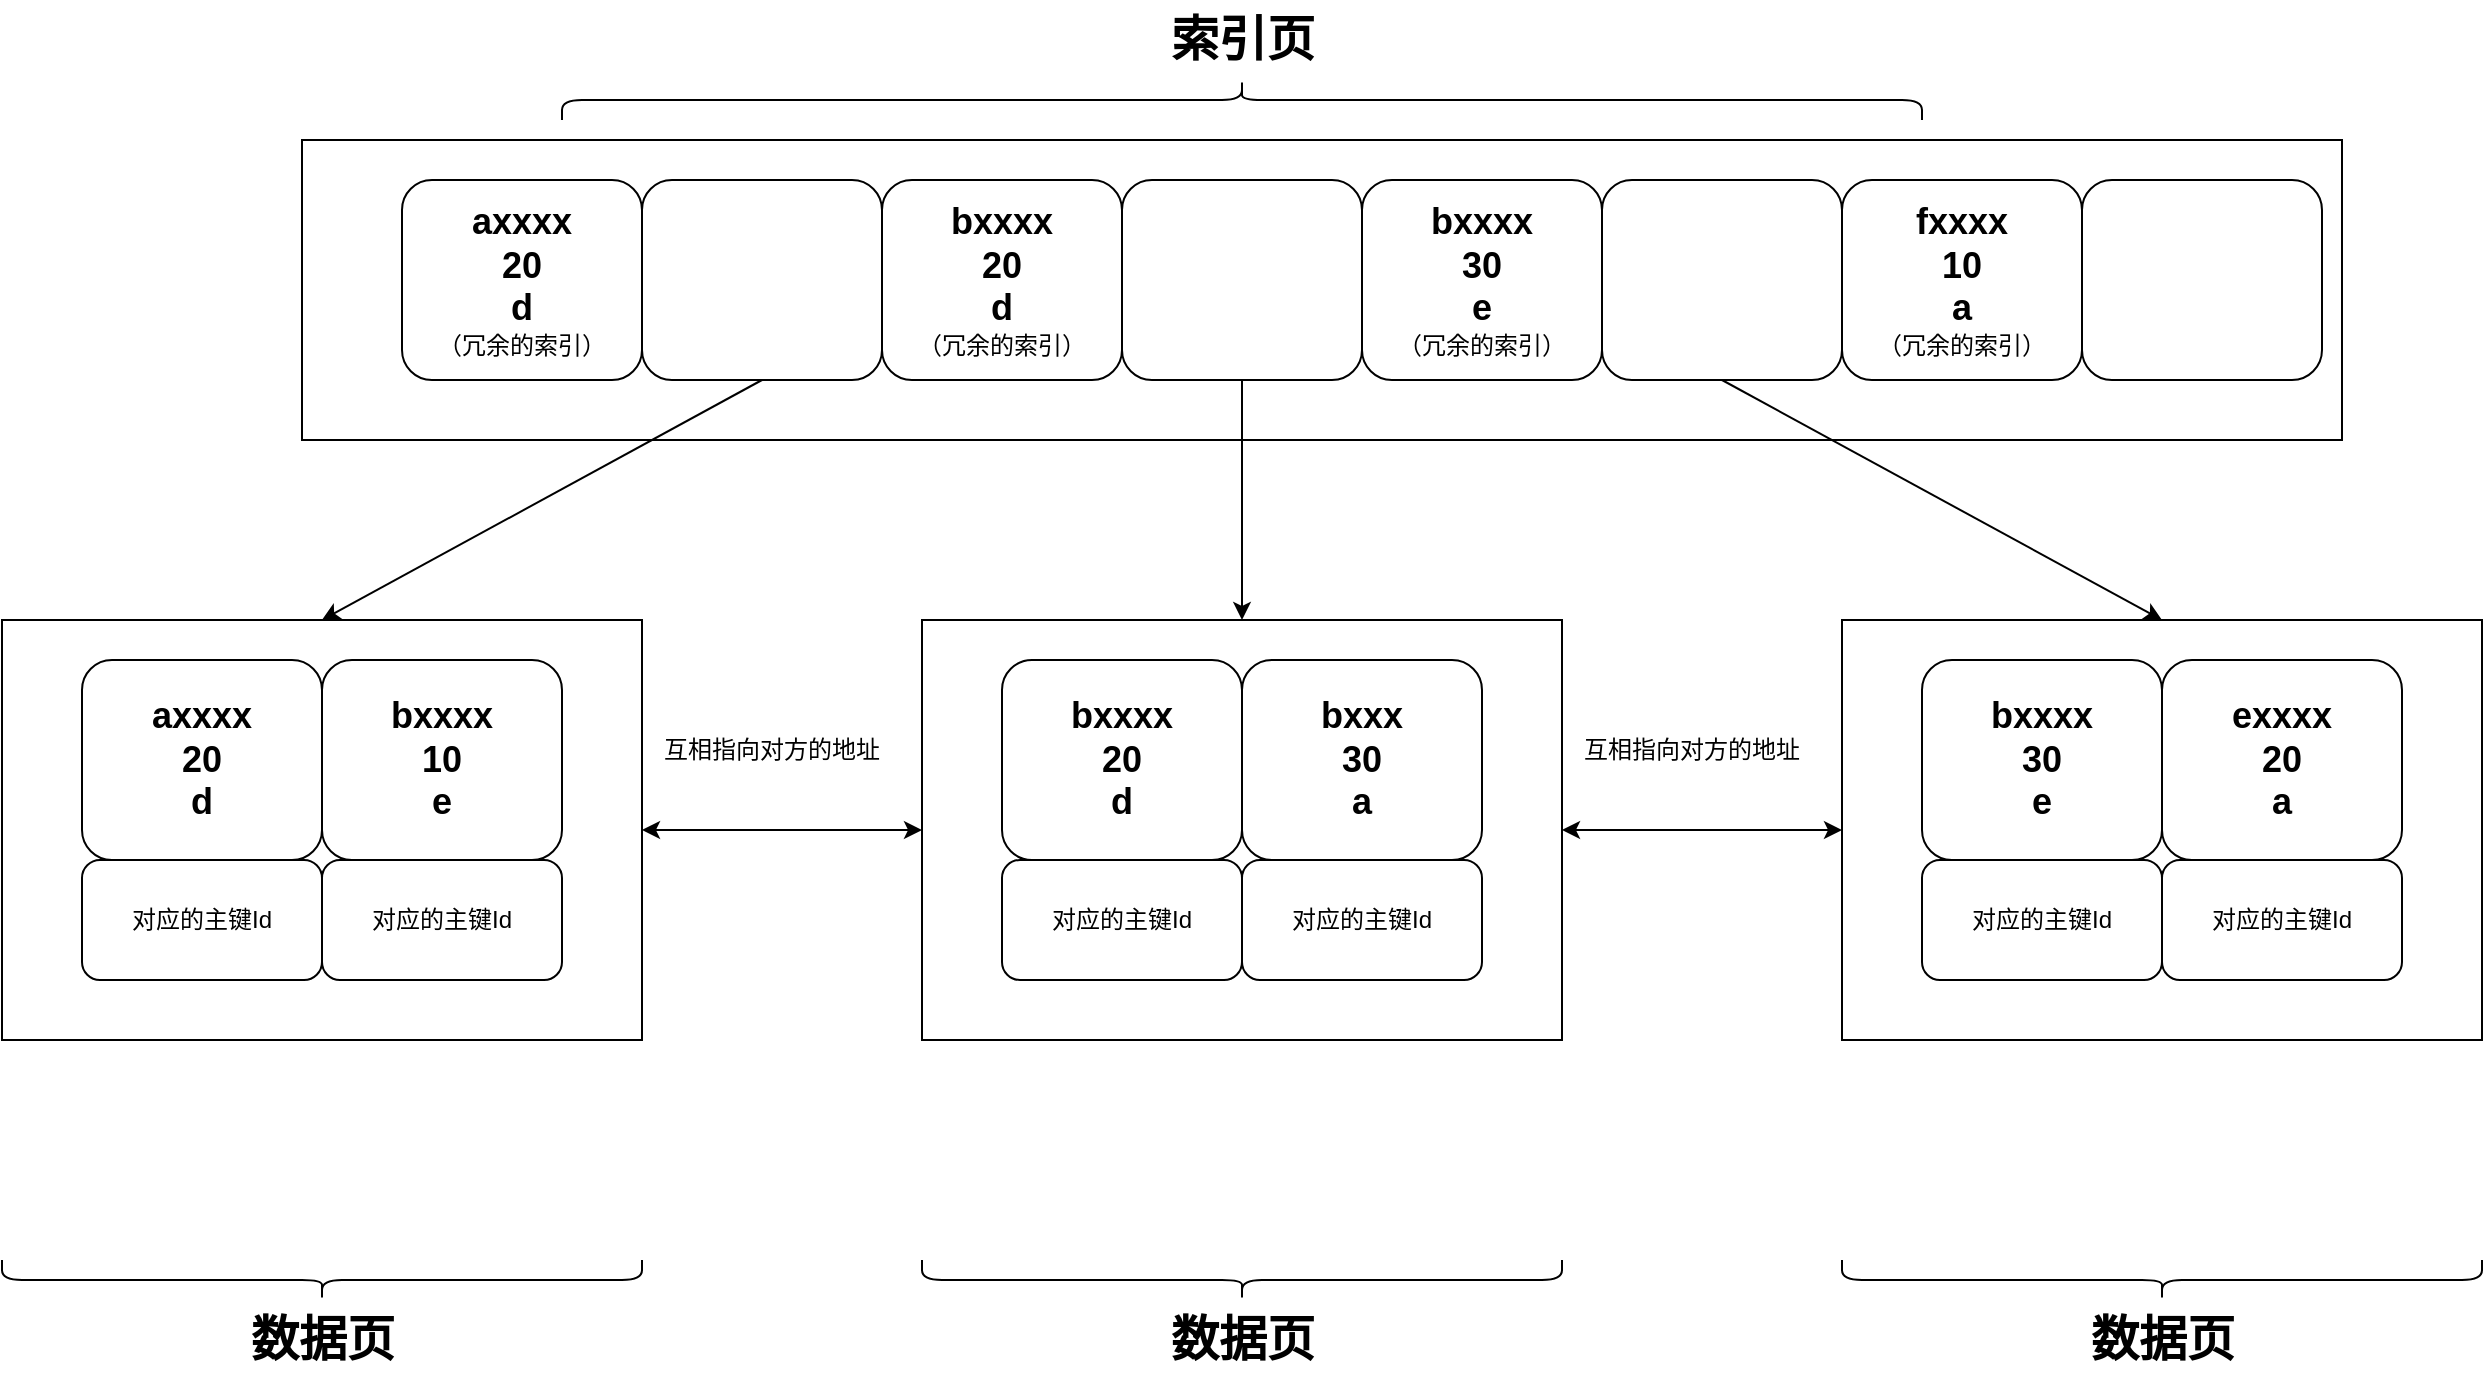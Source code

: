 <mxfile version="28.1.0">
  <diagram name="第 1 页" id="5854gcAgxEi9p37vvvO0">
    <mxGraphModel dx="2163" dy="561" grid="1" gridSize="10" guides="1" tooltips="1" connect="1" arrows="1" fold="1" page="1" pageScale="1" pageWidth="1169" pageHeight="827" math="0" shadow="0">
      <root>
        <mxCell id="0" />
        <mxCell id="1" parent="0" />
        <mxCell id="LhdZbFb5jw5E8dZrb60K-1" value="a" style="rounded=0;whiteSpace=wrap;html=1;" vertex="1" parent="1">
          <mxGeometry x="-10" y="70" width="1020" height="150" as="geometry" />
        </mxCell>
        <mxCell id="LhdZbFb5jw5E8dZrb60K-30" style="rounded=0;orthogonalLoop=1;jettySize=auto;html=1;exitX=0.5;exitY=1;exitDx=0;exitDy=0;entryX=0.5;entryY=0;entryDx=0;entryDy=0;" edge="1" parent="1" source="LhdZbFb5jw5E8dZrb60K-2" target="LhdZbFb5jw5E8dZrb60K-9">
          <mxGeometry relative="1" as="geometry" />
        </mxCell>
        <mxCell id="LhdZbFb5jw5E8dZrb60K-2" value="" style="rounded=1;whiteSpace=wrap;html=1;" vertex="1" parent="1">
          <mxGeometry x="160" y="90" width="120" height="100" as="geometry" />
        </mxCell>
        <mxCell id="LhdZbFb5jw5E8dZrb60K-3" value="&lt;span style=&quot;font-size: 18px;&quot;&gt;&lt;b&gt;bxxxx&lt;/b&gt;&lt;/span&gt;&lt;br&gt;&lt;div&gt;&lt;span style=&quot;font-size: 18px;&quot;&gt;&lt;b&gt;20&lt;/b&gt;&lt;/span&gt;&lt;/div&gt;&lt;div&gt;&lt;span style=&quot;font-size: 18px;&quot;&gt;&lt;b&gt;d&lt;br&gt;&lt;/b&gt;&lt;/span&gt;&lt;div&gt;（冗余的索引）&lt;/div&gt;&lt;/div&gt;" style="rounded=1;whiteSpace=wrap;html=1;" vertex="1" parent="1">
          <mxGeometry x="280" y="90" width="120" height="100" as="geometry" />
        </mxCell>
        <mxCell id="LhdZbFb5jw5E8dZrb60K-4" value="&lt;span style=&quot;font-size: 18px;&quot;&gt;&lt;b&gt;bxxxx&lt;/b&gt;&lt;/span&gt;&lt;div&gt;&lt;span style=&quot;font-size: 18px;&quot;&gt;&lt;b&gt;30&lt;/b&gt;&lt;/span&gt;&lt;/div&gt;&lt;div&gt;&lt;span style=&quot;font-size: 18px;&quot;&gt;&lt;b&gt;e&lt;br&gt;&lt;/b&gt;&lt;/span&gt;&lt;div&gt;（&lt;span style=&quot;background-color: transparent; color: light-dark(rgb(0, 0, 0), rgb(255, 255, 255));&quot;&gt;冗余的索引&lt;/span&gt;&lt;span style=&quot;background-color: transparent; color: light-dark(rgb(0, 0, 0), rgb(255, 255, 255));&quot;&gt;）&lt;/span&gt;&lt;/div&gt;&lt;/div&gt;" style="rounded=1;whiteSpace=wrap;html=1;" vertex="1" parent="1">
          <mxGeometry x="520" y="90" width="120" height="100" as="geometry" />
        </mxCell>
        <mxCell id="LhdZbFb5jw5E8dZrb60K-32" style="rounded=0;orthogonalLoop=1;jettySize=auto;html=1;exitX=0.5;exitY=1;exitDx=0;exitDy=0;entryX=0.5;entryY=0;entryDx=0;entryDy=0;" edge="1" parent="1" source="LhdZbFb5jw5E8dZrb60K-5" target="LhdZbFb5jw5E8dZrb60K-17">
          <mxGeometry relative="1" as="geometry" />
        </mxCell>
        <mxCell id="LhdZbFb5jw5E8dZrb60K-5" value="" style="rounded=1;whiteSpace=wrap;html=1;" vertex="1" parent="1">
          <mxGeometry x="640" y="90" width="120" height="100" as="geometry" />
        </mxCell>
        <mxCell id="LhdZbFb5jw5E8dZrb60K-31" style="edgeStyle=orthogonalEdgeStyle;rounded=0;orthogonalLoop=1;jettySize=auto;html=1;exitX=0.5;exitY=1;exitDx=0;exitDy=0;entryX=0.5;entryY=0;entryDx=0;entryDy=0;" edge="1" parent="1" source="LhdZbFb5jw5E8dZrb60K-6" target="LhdZbFb5jw5E8dZrb60K-22">
          <mxGeometry relative="1" as="geometry" />
        </mxCell>
        <mxCell id="LhdZbFb5jw5E8dZrb60K-6" value="" style="rounded=1;whiteSpace=wrap;html=1;" vertex="1" parent="1">
          <mxGeometry x="400" y="90" width="120" height="100" as="geometry" />
        </mxCell>
        <mxCell id="LhdZbFb5jw5E8dZrb60K-7" value="" style="shape=curlyBracket;whiteSpace=wrap;html=1;rounded=1;flipH=1;labelPosition=right;verticalLabelPosition=middle;align=left;verticalAlign=middle;direction=south;" vertex="1" parent="1">
          <mxGeometry x="120" y="40" width="680" height="20" as="geometry" />
        </mxCell>
        <mxCell id="LhdZbFb5jw5E8dZrb60K-8" value="索引页" style="text;strokeColor=none;fillColor=none;html=1;fontSize=24;fontStyle=1;verticalAlign=middle;align=center;" vertex="1" parent="1">
          <mxGeometry x="410" width="100" height="40" as="geometry" />
        </mxCell>
        <mxCell id="LhdZbFb5jw5E8dZrb60K-9" value="" style="rounded=0;whiteSpace=wrap;html=1;" vertex="1" parent="1">
          <mxGeometry x="-160" y="310" width="320" height="210" as="geometry" />
        </mxCell>
        <mxCell id="LhdZbFb5jw5E8dZrb60K-10" value="axxxx&lt;div&gt;20&lt;/div&gt;&lt;div&gt;d&lt;/div&gt;" style="rounded=1;whiteSpace=wrap;html=1;fontStyle=1;fontSize=18;" vertex="1" parent="1">
          <mxGeometry x="-120" y="330" width="120" height="100" as="geometry" />
        </mxCell>
        <mxCell id="LhdZbFb5jw5E8dZrb60K-11" value="bxxxx&lt;div&gt;10&lt;/div&gt;&lt;div&gt;e&lt;/div&gt;" style="rounded=1;whiteSpace=wrap;html=1;fontStyle=1;fontSize=18;" vertex="1" parent="1">
          <mxGeometry y="330" width="120" height="100" as="geometry" />
        </mxCell>
        <mxCell id="LhdZbFb5jw5E8dZrb60K-15" value="对应的主键Id" style="rounded=1;whiteSpace=wrap;html=1;" vertex="1" parent="1">
          <mxGeometry x="-120" y="430" width="120" height="60" as="geometry" />
        </mxCell>
        <mxCell id="LhdZbFb5jw5E8dZrb60K-16" value="对应的主键Id" style="rounded=1;whiteSpace=wrap;html=1;" vertex="1" parent="1">
          <mxGeometry y="430" width="120" height="60" as="geometry" />
        </mxCell>
        <mxCell id="LhdZbFb5jw5E8dZrb60K-17" value="" style="rounded=0;whiteSpace=wrap;html=1;" vertex="1" parent="1">
          <mxGeometry x="760" y="310" width="320" height="210" as="geometry" />
        </mxCell>
        <mxCell id="LhdZbFb5jw5E8dZrb60K-18" value="bxxxx&lt;div&gt;30&lt;/div&gt;&lt;div&gt;e&lt;/div&gt;" style="rounded=1;whiteSpace=wrap;html=1;fontStyle=1;fontSize=18;" vertex="1" parent="1">
          <mxGeometry x="800" y="330" width="120" height="100" as="geometry" />
        </mxCell>
        <mxCell id="LhdZbFb5jw5E8dZrb60K-19" value="exxxx&lt;div&gt;20&lt;/div&gt;&lt;div&gt;a&lt;/div&gt;" style="rounded=1;whiteSpace=wrap;html=1;fontStyle=1;fontSize=18;" vertex="1" parent="1">
          <mxGeometry x="920" y="330" width="120" height="100" as="geometry" />
        </mxCell>
        <mxCell id="LhdZbFb5jw5E8dZrb60K-20" value="对应的主键Id" style="rounded=1;whiteSpace=wrap;html=1;" vertex="1" parent="1">
          <mxGeometry x="800" y="430" width="120" height="60" as="geometry" />
        </mxCell>
        <mxCell id="LhdZbFb5jw5E8dZrb60K-21" value="对应的主键Id" style="rounded=1;whiteSpace=wrap;html=1;" vertex="1" parent="1">
          <mxGeometry x="920" y="430" width="120" height="60" as="geometry" />
        </mxCell>
        <mxCell id="LhdZbFb5jw5E8dZrb60K-22" value="" style="rounded=0;whiteSpace=wrap;html=1;" vertex="1" parent="1">
          <mxGeometry x="300" y="310" width="320" height="210" as="geometry" />
        </mxCell>
        <mxCell id="LhdZbFb5jw5E8dZrb60K-23" value="bxxxx&lt;div&gt;20&lt;/div&gt;&lt;div&gt;d&lt;/div&gt;" style="rounded=1;whiteSpace=wrap;html=1;fontStyle=1;fontSize=18;" vertex="1" parent="1">
          <mxGeometry x="340" y="330" width="120" height="100" as="geometry" />
        </mxCell>
        <mxCell id="LhdZbFb5jw5E8dZrb60K-24" value="bxxx&lt;div&gt;30&lt;/div&gt;&lt;div&gt;a&lt;/div&gt;" style="rounded=1;whiteSpace=wrap;html=1;fontStyle=1;fontSize=18;" vertex="1" parent="1">
          <mxGeometry x="460" y="330" width="120" height="100" as="geometry" />
        </mxCell>
        <mxCell id="LhdZbFb5jw5E8dZrb60K-25" value="对应的主键Id" style="rounded=1;whiteSpace=wrap;html=1;" vertex="1" parent="1">
          <mxGeometry x="340" y="430" width="120" height="60" as="geometry" />
        </mxCell>
        <mxCell id="LhdZbFb5jw5E8dZrb60K-26" value="对应的主键Id" style="rounded=1;whiteSpace=wrap;html=1;" vertex="1" parent="1">
          <mxGeometry x="460" y="430" width="120" height="60" as="geometry" />
        </mxCell>
        <mxCell id="LhdZbFb5jw5E8dZrb60K-28" value="" style="endArrow=classic;startArrow=classic;html=1;rounded=0;entryX=0;entryY=0.5;entryDx=0;entryDy=0;exitX=1;exitY=0.5;exitDx=0;exitDy=0;" edge="1" parent="1" source="LhdZbFb5jw5E8dZrb60K-9" target="LhdZbFb5jw5E8dZrb60K-22">
          <mxGeometry width="50" height="50" relative="1" as="geometry">
            <mxPoint x="195" y="400" as="sourcePoint" />
            <mxPoint x="245" y="350" as="targetPoint" />
          </mxGeometry>
        </mxCell>
        <mxCell id="LhdZbFb5jw5E8dZrb60K-29" value="" style="endArrow=classic;startArrow=classic;html=1;rounded=0;entryX=0;entryY=0.5;entryDx=0;entryDy=0;exitX=1;exitY=0.5;exitDx=0;exitDy=0;" edge="1" parent="1" source="LhdZbFb5jw5E8dZrb60K-22" target="LhdZbFb5jw5E8dZrb60K-17">
          <mxGeometry width="50" height="50" relative="1" as="geometry">
            <mxPoint x="660" y="380" as="sourcePoint" />
            <mxPoint x="380" y="380" as="targetPoint" />
          </mxGeometry>
        </mxCell>
        <mxCell id="LhdZbFb5jw5E8dZrb60K-33" value="" style="shape=curlyBracket;whiteSpace=wrap;html=1;rounded=1;flipH=1;labelPosition=right;verticalLabelPosition=middle;align=left;verticalAlign=middle;direction=north;" vertex="1" parent="1">
          <mxGeometry x="-160" y="630" width="320" height="20" as="geometry" />
        </mxCell>
        <mxCell id="LhdZbFb5jw5E8dZrb60K-34" value="数据页" style="text;strokeColor=none;fillColor=none;html=1;fontSize=24;fontStyle=1;verticalAlign=middle;align=center;" vertex="1" parent="1">
          <mxGeometry x="-50" y="650" width="100" height="40" as="geometry" />
        </mxCell>
        <mxCell id="LhdZbFb5jw5E8dZrb60K-35" value="" style="shape=curlyBracket;whiteSpace=wrap;html=1;rounded=1;flipH=1;labelPosition=right;verticalLabelPosition=middle;align=left;verticalAlign=middle;direction=north;" vertex="1" parent="1">
          <mxGeometry x="300" y="630" width="320" height="20" as="geometry" />
        </mxCell>
        <mxCell id="LhdZbFb5jw5E8dZrb60K-36" value="数据页" style="text;strokeColor=none;fillColor=none;html=1;fontSize=24;fontStyle=1;verticalAlign=middle;align=center;" vertex="1" parent="1">
          <mxGeometry x="410" y="650" width="100" height="40" as="geometry" />
        </mxCell>
        <mxCell id="LhdZbFb5jw5E8dZrb60K-37" value="" style="shape=curlyBracket;whiteSpace=wrap;html=1;rounded=1;flipH=1;labelPosition=right;verticalLabelPosition=middle;align=left;verticalAlign=middle;direction=north;" vertex="1" parent="1">
          <mxGeometry x="760" y="630" width="320" height="20" as="geometry" />
        </mxCell>
        <mxCell id="LhdZbFb5jw5E8dZrb60K-38" value="数据页" style="text;strokeColor=none;fillColor=none;html=1;fontSize=24;fontStyle=1;verticalAlign=middle;align=center;" vertex="1" parent="1">
          <mxGeometry x="870" y="650" width="100" height="40" as="geometry" />
        </mxCell>
        <mxCell id="LhdZbFb5jw5E8dZrb60K-39" value="互相指向对方的地址" style="text;html=1;align=center;verticalAlign=middle;whiteSpace=wrap;rounded=0;" vertex="1" parent="1">
          <mxGeometry x="170" y="360" width="110" height="30" as="geometry" />
        </mxCell>
        <mxCell id="LhdZbFb5jw5E8dZrb60K-40" value="互相指向对方的地址" style="text;html=1;align=center;verticalAlign=middle;whiteSpace=wrap;rounded=0;" vertex="1" parent="1">
          <mxGeometry x="630" y="360" width="110" height="30" as="geometry" />
        </mxCell>
        <mxCell id="LhdZbFb5jw5E8dZrb60K-41" value="&lt;span style=&quot;font-size: 18px;&quot;&gt;&lt;b&gt;fxxxx&lt;/b&gt;&lt;/span&gt;&lt;div&gt;&lt;span style=&quot;font-size: 18px;&quot;&gt;&lt;b&gt;10&lt;/b&gt;&lt;/span&gt;&lt;/div&gt;&lt;div&gt;&lt;span style=&quot;font-size: 18px;&quot;&gt;&lt;b&gt;a&lt;br&gt;&lt;/b&gt;&lt;/span&gt;&lt;div&gt;（&lt;span style=&quot;background-color: transparent; color: light-dark(rgb(0, 0, 0), rgb(255, 255, 255));&quot;&gt;冗余的索引&lt;/span&gt;&lt;span style=&quot;background-color: transparent; color: light-dark(rgb(0, 0, 0), rgb(255, 255, 255));&quot;&gt;）&lt;/span&gt;&lt;/div&gt;&lt;/div&gt;" style="rounded=1;whiteSpace=wrap;html=1;" vertex="1" parent="1">
          <mxGeometry x="760" y="90" width="120" height="100" as="geometry" />
        </mxCell>
        <mxCell id="LhdZbFb5jw5E8dZrb60K-42" value="" style="rounded=1;whiteSpace=wrap;html=1;" vertex="1" parent="1">
          <mxGeometry x="880" y="90" width="120" height="100" as="geometry" />
        </mxCell>
        <mxCell id="LhdZbFb5jw5E8dZrb60K-43" value="&lt;span style=&quot;font-size: 18px;&quot;&gt;&lt;b&gt;axxxx&lt;/b&gt;&lt;/span&gt;&lt;br&gt;&lt;div&gt;&lt;span style=&quot;font-size: 18px;&quot;&gt;&lt;b&gt;20&lt;/b&gt;&lt;/span&gt;&lt;/div&gt;&lt;div&gt;&lt;span style=&quot;font-size: 18px;&quot;&gt;&lt;b&gt;d&lt;br&gt;&lt;/b&gt;&lt;/span&gt;&lt;div&gt;（冗余的索引）&lt;/div&gt;&lt;/div&gt;" style="rounded=1;whiteSpace=wrap;html=1;" vertex="1" parent="1">
          <mxGeometry x="40" y="90" width="120" height="100" as="geometry" />
        </mxCell>
      </root>
    </mxGraphModel>
  </diagram>
</mxfile>
